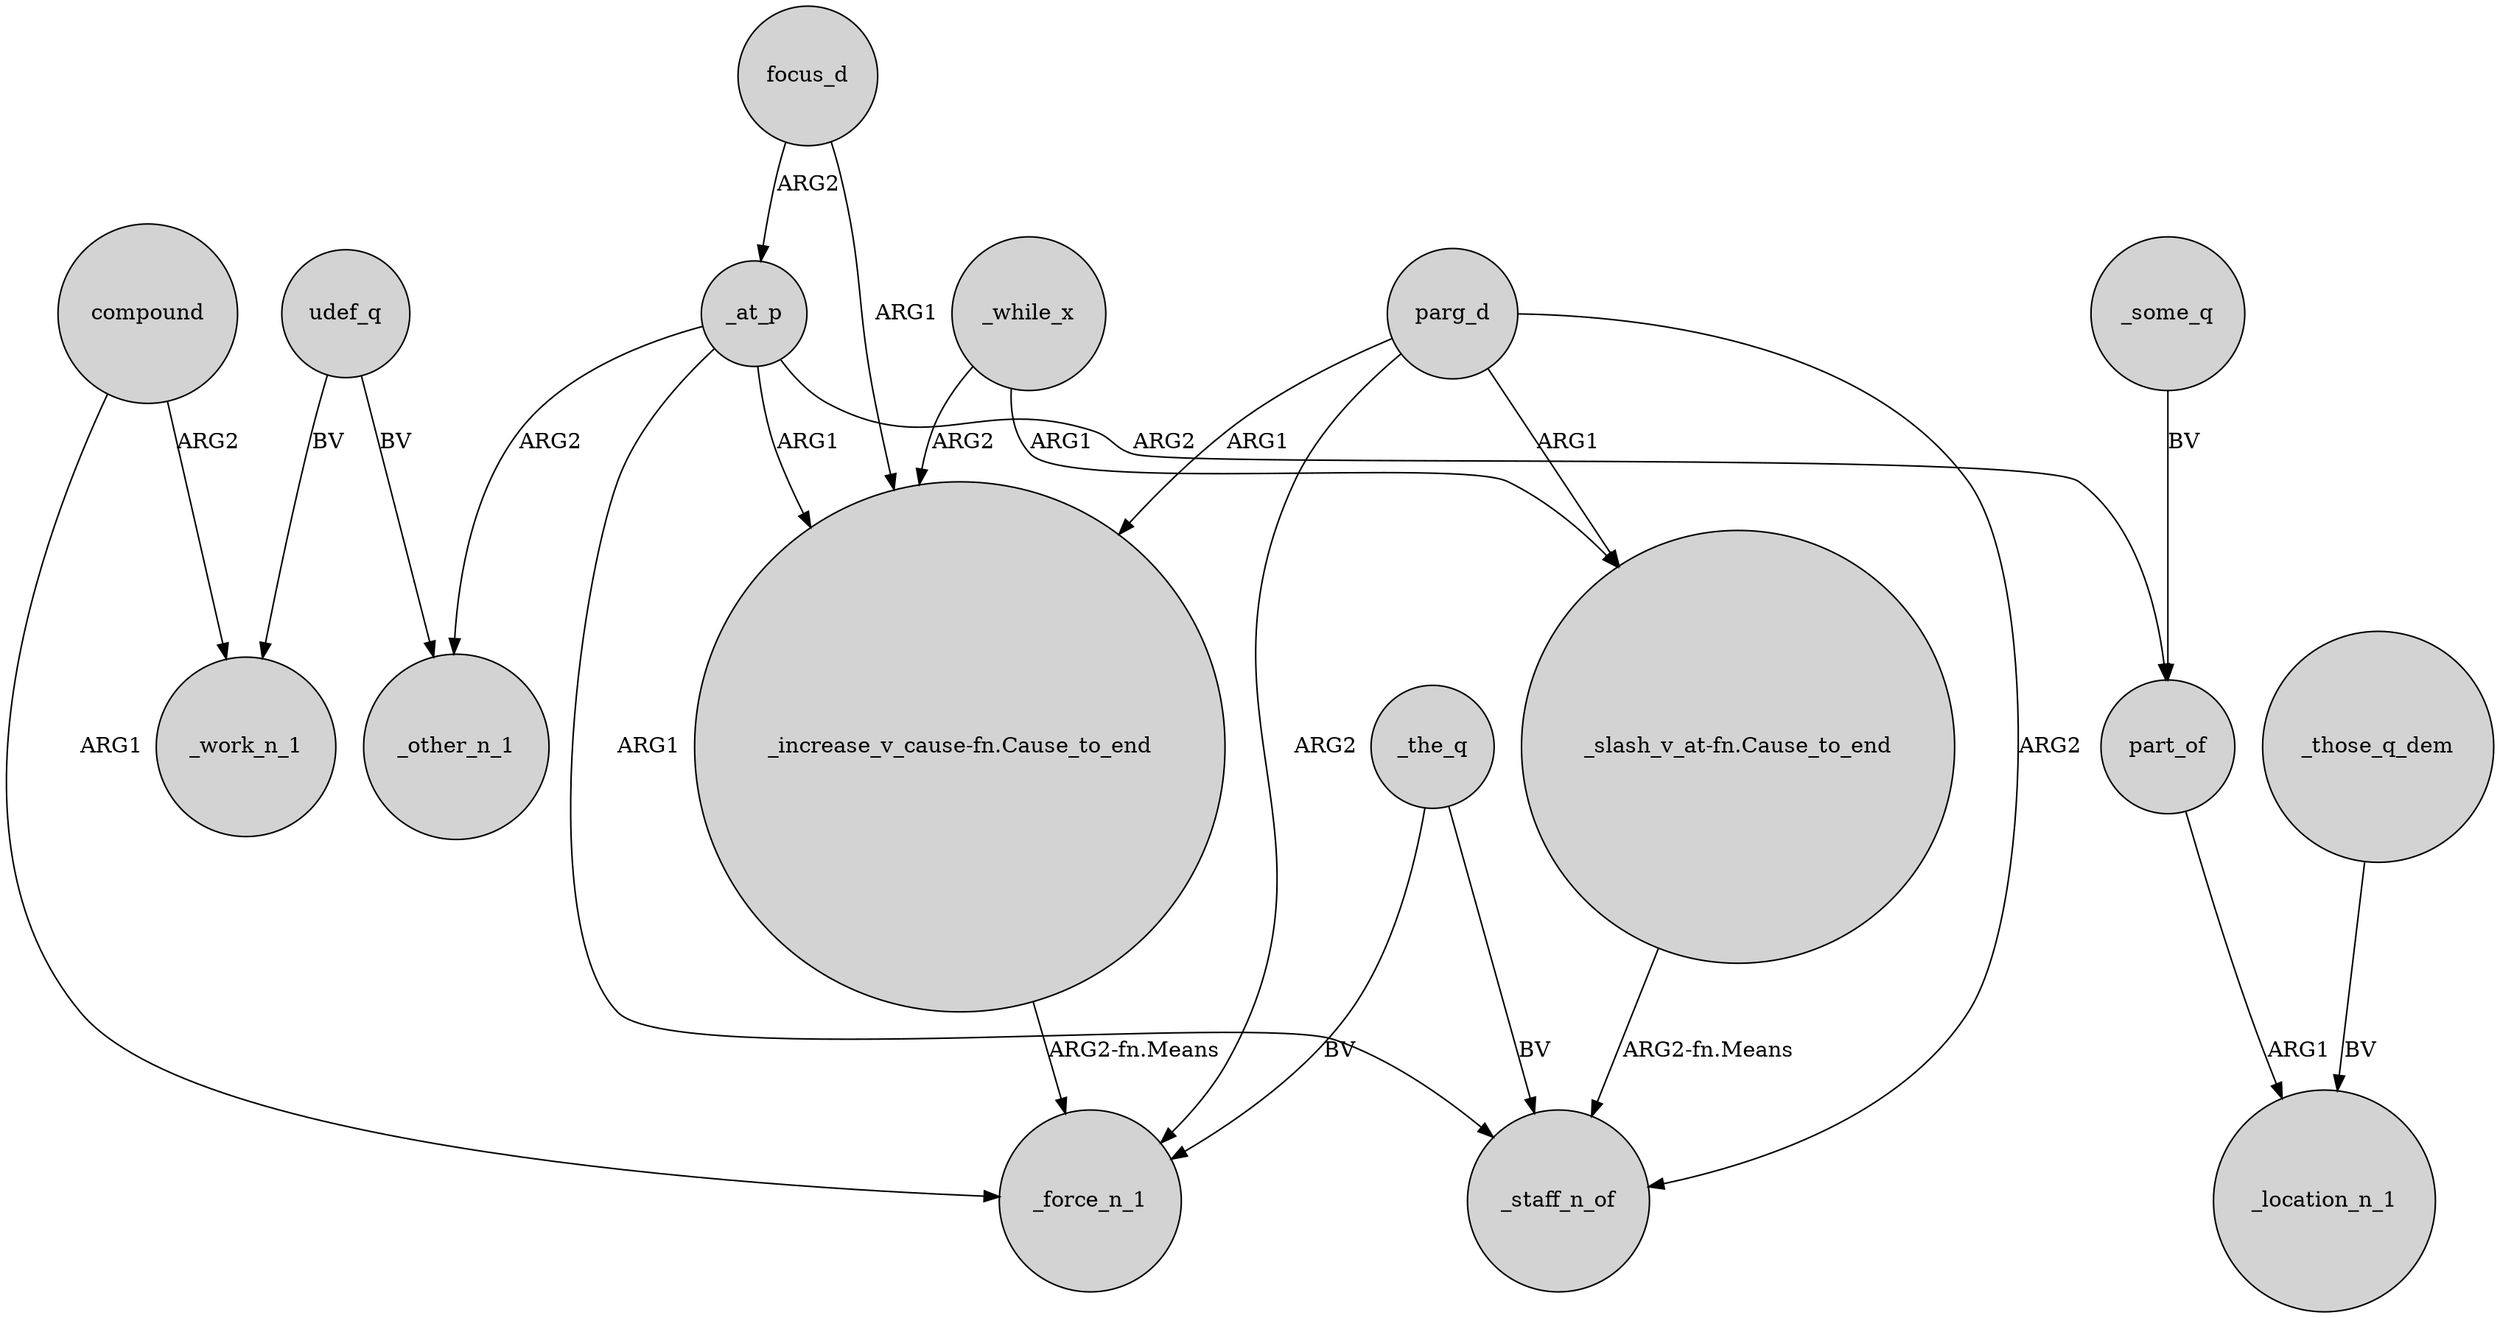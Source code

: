 digraph {
	node [shape=circle style=filled]
	_at_p -> _other_n_1 [label=ARG2]
	"_slash_v_at-fn.Cause_to_end" -> _staff_n_of [label="ARG2-fn.Means"]
	_at_p -> "_increase_v_cause-fn.Cause_to_end" [label=ARG1]
	compound -> _work_n_1 [label=ARG2]
	udef_q -> _work_n_1 [label=BV]
	udef_q -> _other_n_1 [label=BV]
	focus_d -> "_increase_v_cause-fn.Cause_to_end" [label=ARG1]
	_while_x -> "_slash_v_at-fn.Cause_to_end" [label=ARG1]
	focus_d -> _at_p [label=ARG2]
	compound -> _force_n_1 [label=ARG1]
	parg_d -> "_increase_v_cause-fn.Cause_to_end" [label=ARG1]
	parg_d -> "_slash_v_at-fn.Cause_to_end" [label=ARG1]
	parg_d -> _force_n_1 [label=ARG2]
	_those_q_dem -> _location_n_1 [label=BV]
	_at_p -> part_of [label=ARG2]
	part_of -> _location_n_1 [label=ARG1]
	"_increase_v_cause-fn.Cause_to_end" -> _force_n_1 [label="ARG2-fn.Means"]
	_while_x -> "_increase_v_cause-fn.Cause_to_end" [label=ARG2]
	_some_q -> part_of [label=BV]
	_at_p -> _staff_n_of [label=ARG1]
	_the_q -> _force_n_1 [label=BV]
	parg_d -> _staff_n_of [label=ARG2]
	_the_q -> _staff_n_of [label=BV]
}
